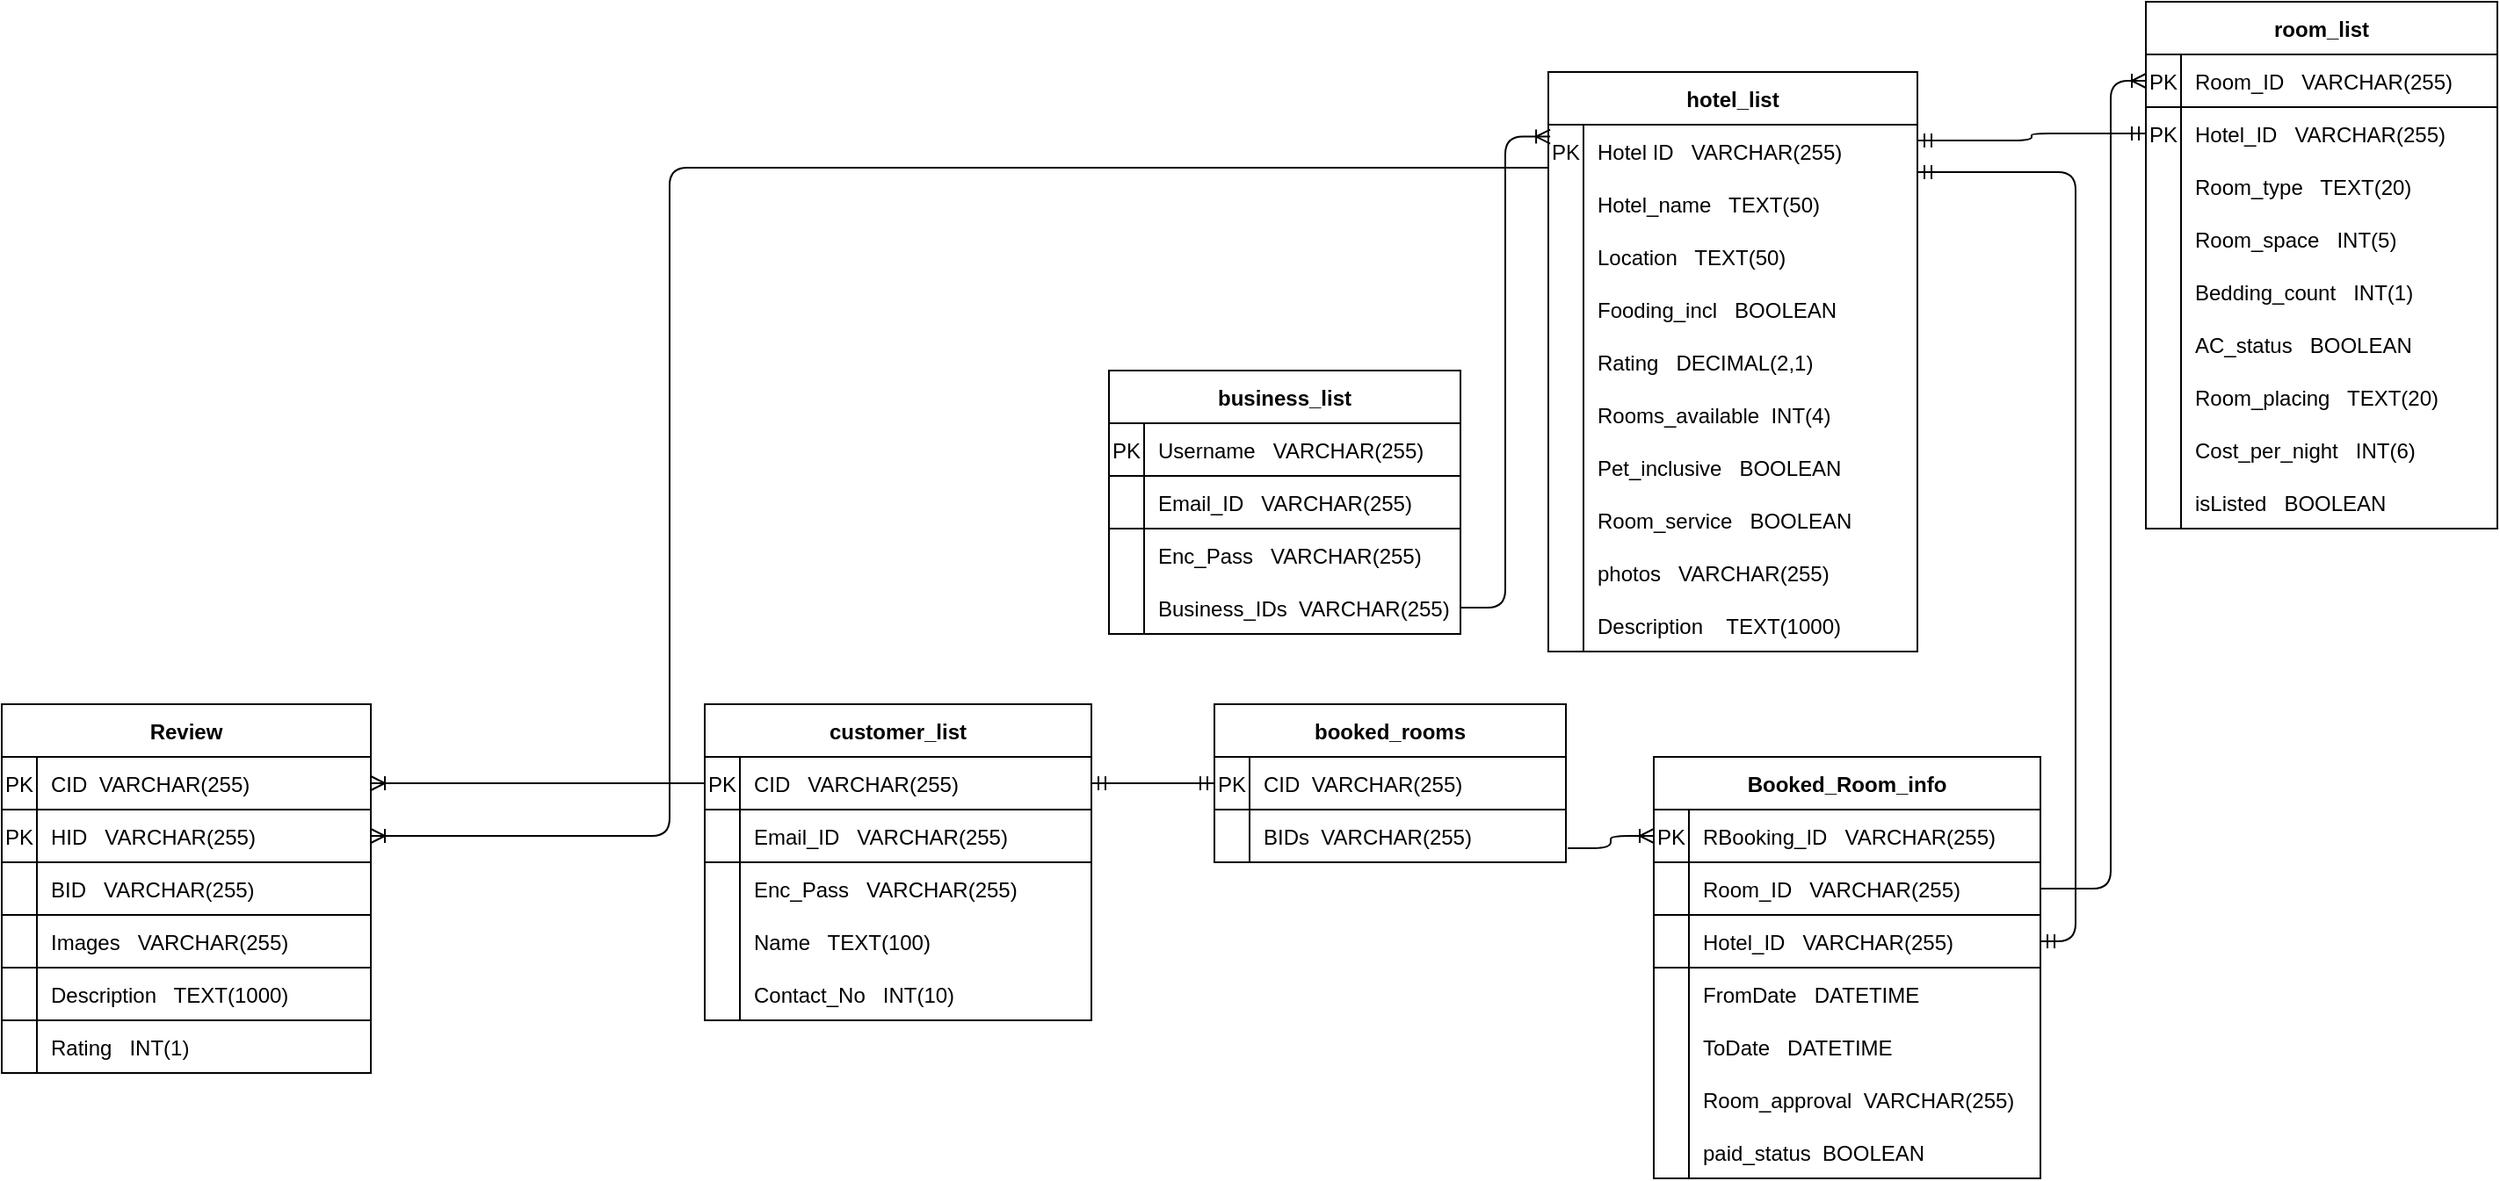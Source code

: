 <mxfile version="14.6.13" type="github">
  <diagram id="V7bS7ZGvb8GI5Ki3fT6N" name="Page-1">
    <mxGraphModel dx="1422" dy="767" grid="1" gridSize="10" guides="1" tooltips="1" connect="1" arrows="1" fold="1" page="1" pageScale="1" pageWidth="1654" pageHeight="1169" math="0" shadow="0">
      <root>
        <mxCell id="0" />
        <mxCell id="1" parent="0" />
        <mxCell id="9oEyipRwHzk4dOdtvLpS-50" value="hotel_list" style="shape=table;startSize=30;container=1;collapsible=1;childLayout=tableLayout;fixedRows=1;rowLines=0;fontStyle=1;align=center;resizeLast=1;" parent="1" vertex="1">
          <mxGeometry x="1040" y="200" width="210" height="330" as="geometry" />
        </mxCell>
        <mxCell id="9oEyipRwHzk4dOdtvLpS-51" value="" style="shape=partialRectangle;collapsible=0;dropTarget=0;pointerEvents=0;fillColor=none;top=0;left=0;bottom=0;right=0;points=[[0,0.5],[1,0.5]];portConstraint=eastwest;" parent="9oEyipRwHzk4dOdtvLpS-50" vertex="1">
          <mxGeometry y="30" width="210" height="30" as="geometry" />
        </mxCell>
        <mxCell id="9oEyipRwHzk4dOdtvLpS-52" value="PK" style="shape=partialRectangle;connectable=0;fillColor=none;top=0;left=0;bottom=0;right=0;editable=1;overflow=hidden;" parent="9oEyipRwHzk4dOdtvLpS-51" vertex="1">
          <mxGeometry width="20" height="30" as="geometry" />
        </mxCell>
        <mxCell id="9oEyipRwHzk4dOdtvLpS-53" value="Hotel ID   VARCHAR(255)" style="shape=partialRectangle;connectable=0;fillColor=none;top=0;left=0;bottom=0;right=0;align=left;spacingLeft=6;overflow=hidden;" parent="9oEyipRwHzk4dOdtvLpS-51" vertex="1">
          <mxGeometry x="20" width="190" height="30" as="geometry" />
        </mxCell>
        <mxCell id="9oEyipRwHzk4dOdtvLpS-54" value="" style="shape=partialRectangle;collapsible=0;dropTarget=0;pointerEvents=0;fillColor=none;top=0;left=0;bottom=0;right=0;points=[[0,0.5],[1,0.5]];portConstraint=eastwest;" parent="9oEyipRwHzk4dOdtvLpS-50" vertex="1">
          <mxGeometry y="60" width="210" height="30" as="geometry" />
        </mxCell>
        <mxCell id="9oEyipRwHzk4dOdtvLpS-55" value="" style="shape=partialRectangle;connectable=0;fillColor=none;top=0;left=0;bottom=0;right=0;editable=1;overflow=hidden;" parent="9oEyipRwHzk4dOdtvLpS-54" vertex="1">
          <mxGeometry width="20" height="30" as="geometry" />
        </mxCell>
        <mxCell id="9oEyipRwHzk4dOdtvLpS-56" value="Hotel_name   TEXT(50)" style="shape=partialRectangle;connectable=0;fillColor=none;top=0;left=0;bottom=0;right=0;align=left;spacingLeft=6;overflow=hidden;" parent="9oEyipRwHzk4dOdtvLpS-54" vertex="1">
          <mxGeometry x="20" width="190" height="30" as="geometry" />
        </mxCell>
        <mxCell id="9oEyipRwHzk4dOdtvLpS-57" value="" style="shape=partialRectangle;collapsible=0;dropTarget=0;pointerEvents=0;fillColor=none;top=0;left=0;bottom=0;right=0;points=[[0,0.5],[1,0.5]];portConstraint=eastwest;" parent="9oEyipRwHzk4dOdtvLpS-50" vertex="1">
          <mxGeometry y="90" width="210" height="30" as="geometry" />
        </mxCell>
        <mxCell id="9oEyipRwHzk4dOdtvLpS-58" value="" style="shape=partialRectangle;connectable=0;fillColor=none;top=0;left=0;bottom=0;right=0;editable=1;overflow=hidden;" parent="9oEyipRwHzk4dOdtvLpS-57" vertex="1">
          <mxGeometry width="20" height="30" as="geometry" />
        </mxCell>
        <mxCell id="9oEyipRwHzk4dOdtvLpS-59" value="Location   TEXT(50)" style="shape=partialRectangle;connectable=0;fillColor=none;top=0;left=0;bottom=0;right=0;align=left;spacingLeft=6;overflow=hidden;" parent="9oEyipRwHzk4dOdtvLpS-57" vertex="1">
          <mxGeometry x="20" width="190" height="30" as="geometry" />
        </mxCell>
        <mxCell id="9oEyipRwHzk4dOdtvLpS-60" value="" style="shape=partialRectangle;collapsible=0;dropTarget=0;pointerEvents=0;fillColor=none;top=0;left=0;bottom=0;right=0;points=[[0,0.5],[1,0.5]];portConstraint=eastwest;" parent="9oEyipRwHzk4dOdtvLpS-50" vertex="1">
          <mxGeometry y="120" width="210" height="30" as="geometry" />
        </mxCell>
        <mxCell id="9oEyipRwHzk4dOdtvLpS-61" value="" style="shape=partialRectangle;connectable=0;fillColor=none;top=0;left=0;bottom=0;right=0;editable=1;overflow=hidden;" parent="9oEyipRwHzk4dOdtvLpS-60" vertex="1">
          <mxGeometry width="20" height="30" as="geometry" />
        </mxCell>
        <mxCell id="9oEyipRwHzk4dOdtvLpS-62" value="Fooding_incl   BOOLEAN" style="shape=partialRectangle;connectable=0;fillColor=none;top=0;left=0;bottom=0;right=0;align=left;spacingLeft=6;overflow=hidden;" parent="9oEyipRwHzk4dOdtvLpS-60" vertex="1">
          <mxGeometry x="20" width="190" height="30" as="geometry" />
        </mxCell>
        <mxCell id="9oEyipRwHzk4dOdtvLpS-63" value="" style="shape=partialRectangle;collapsible=0;dropTarget=0;pointerEvents=0;fillColor=none;top=0;left=0;bottom=0;right=0;points=[[0,0.5],[1,0.5]];portConstraint=eastwest;" parent="9oEyipRwHzk4dOdtvLpS-50" vertex="1">
          <mxGeometry y="150" width="210" height="30" as="geometry" />
        </mxCell>
        <mxCell id="9oEyipRwHzk4dOdtvLpS-64" value="" style="shape=partialRectangle;connectable=0;fillColor=none;top=0;left=0;bottom=0;right=0;editable=1;overflow=hidden;" parent="9oEyipRwHzk4dOdtvLpS-63" vertex="1">
          <mxGeometry width="20" height="30" as="geometry" />
        </mxCell>
        <mxCell id="9oEyipRwHzk4dOdtvLpS-65" value="Rating   DECIMAL(2,1)" style="shape=partialRectangle;connectable=0;fillColor=none;top=0;left=0;bottom=0;right=0;align=left;spacingLeft=6;overflow=hidden;" parent="9oEyipRwHzk4dOdtvLpS-63" vertex="1">
          <mxGeometry x="20" width="190" height="30" as="geometry" />
        </mxCell>
        <mxCell id="9oEyipRwHzk4dOdtvLpS-69" value="" style="shape=partialRectangle;collapsible=0;dropTarget=0;pointerEvents=0;fillColor=none;top=0;left=0;bottom=0;right=0;points=[[0,0.5],[1,0.5]];portConstraint=eastwest;" parent="9oEyipRwHzk4dOdtvLpS-50" vertex="1">
          <mxGeometry y="180" width="210" height="30" as="geometry" />
        </mxCell>
        <mxCell id="9oEyipRwHzk4dOdtvLpS-70" value="" style="shape=partialRectangle;connectable=0;fillColor=none;top=0;left=0;bottom=0;right=0;editable=1;overflow=hidden;" parent="9oEyipRwHzk4dOdtvLpS-69" vertex="1">
          <mxGeometry width="20" height="30" as="geometry" />
        </mxCell>
        <mxCell id="9oEyipRwHzk4dOdtvLpS-71" value="Rooms_available  INT(4)" style="shape=partialRectangle;connectable=0;fillColor=none;top=0;left=0;bottom=0;right=0;align=left;spacingLeft=6;overflow=hidden;" parent="9oEyipRwHzk4dOdtvLpS-69" vertex="1">
          <mxGeometry x="20" width="190" height="30" as="geometry" />
        </mxCell>
        <mxCell id="9oEyipRwHzk4dOdtvLpS-72" value="" style="shape=partialRectangle;collapsible=0;dropTarget=0;pointerEvents=0;fillColor=none;top=0;left=0;bottom=0;right=0;points=[[0,0.5],[1,0.5]];portConstraint=eastwest;" parent="9oEyipRwHzk4dOdtvLpS-50" vertex="1">
          <mxGeometry y="210" width="210" height="30" as="geometry" />
        </mxCell>
        <mxCell id="9oEyipRwHzk4dOdtvLpS-73" value="" style="shape=partialRectangle;connectable=0;fillColor=none;top=0;left=0;bottom=0;right=0;editable=1;overflow=hidden;" parent="9oEyipRwHzk4dOdtvLpS-72" vertex="1">
          <mxGeometry width="20" height="30" as="geometry" />
        </mxCell>
        <mxCell id="9oEyipRwHzk4dOdtvLpS-74" value="Pet_inclusive   BOOLEAN" style="shape=partialRectangle;connectable=0;fillColor=none;top=0;left=0;bottom=0;right=0;align=left;spacingLeft=6;overflow=hidden;" parent="9oEyipRwHzk4dOdtvLpS-72" vertex="1">
          <mxGeometry x="20" width="190" height="30" as="geometry" />
        </mxCell>
        <mxCell id="9oEyipRwHzk4dOdtvLpS-81" value="" style="shape=partialRectangle;collapsible=0;dropTarget=0;pointerEvents=0;fillColor=none;top=0;left=0;bottom=0;right=0;points=[[0,0.5],[1,0.5]];portConstraint=eastwest;" parent="9oEyipRwHzk4dOdtvLpS-50" vertex="1">
          <mxGeometry y="240" width="210" height="30" as="geometry" />
        </mxCell>
        <mxCell id="9oEyipRwHzk4dOdtvLpS-82" value="" style="shape=partialRectangle;connectable=0;fillColor=none;top=0;left=0;bottom=0;right=0;editable=1;overflow=hidden;" parent="9oEyipRwHzk4dOdtvLpS-81" vertex="1">
          <mxGeometry width="20" height="30" as="geometry" />
        </mxCell>
        <mxCell id="9oEyipRwHzk4dOdtvLpS-83" value="Room_service   BOOLEAN" style="shape=partialRectangle;connectable=0;fillColor=none;top=0;left=0;bottom=0;right=0;align=left;spacingLeft=6;overflow=hidden;" parent="9oEyipRwHzk4dOdtvLpS-81" vertex="1">
          <mxGeometry x="20" width="190" height="30" as="geometry" />
        </mxCell>
        <mxCell id="9oEyipRwHzk4dOdtvLpS-78" value="" style="shape=partialRectangle;collapsible=0;dropTarget=0;pointerEvents=0;fillColor=none;top=0;left=0;bottom=0;right=0;points=[[0,0.5],[1,0.5]];portConstraint=eastwest;" parent="9oEyipRwHzk4dOdtvLpS-50" vertex="1">
          <mxGeometry y="270" width="210" height="30" as="geometry" />
        </mxCell>
        <mxCell id="9oEyipRwHzk4dOdtvLpS-79" value="" style="shape=partialRectangle;connectable=0;fillColor=none;top=0;left=0;bottom=0;right=0;editable=1;overflow=hidden;" parent="9oEyipRwHzk4dOdtvLpS-78" vertex="1">
          <mxGeometry width="20" height="30" as="geometry" />
        </mxCell>
        <mxCell id="9oEyipRwHzk4dOdtvLpS-80" value="photos   VARCHAR(255)" style="shape=partialRectangle;connectable=0;fillColor=none;top=0;left=0;bottom=0;right=0;align=left;spacingLeft=6;overflow=hidden;" parent="9oEyipRwHzk4dOdtvLpS-78" vertex="1">
          <mxGeometry x="20" width="190" height="30" as="geometry" />
        </mxCell>
        <mxCell id="9oEyipRwHzk4dOdtvLpS-75" value="" style="shape=partialRectangle;collapsible=0;dropTarget=0;pointerEvents=0;fillColor=none;top=0;left=0;bottom=0;right=0;points=[[0,0.5],[1,0.5]];portConstraint=eastwest;" parent="9oEyipRwHzk4dOdtvLpS-50" vertex="1">
          <mxGeometry y="300" width="210" height="30" as="geometry" />
        </mxCell>
        <mxCell id="9oEyipRwHzk4dOdtvLpS-76" value="" style="shape=partialRectangle;connectable=0;fillColor=none;top=0;left=0;bottom=0;right=0;editable=1;overflow=hidden;" parent="9oEyipRwHzk4dOdtvLpS-75" vertex="1">
          <mxGeometry width="20" height="30" as="geometry" />
        </mxCell>
        <mxCell id="9oEyipRwHzk4dOdtvLpS-77" value="Description    TEXT(1000)" style="shape=partialRectangle;connectable=0;fillColor=none;top=0;left=0;bottom=0;right=0;align=left;spacingLeft=6;overflow=hidden;" parent="9oEyipRwHzk4dOdtvLpS-75" vertex="1">
          <mxGeometry x="20" width="190" height="30" as="geometry" />
        </mxCell>
        <mxCell id="9oEyipRwHzk4dOdtvLpS-84" value="customer_list" style="shape=table;startSize=30;container=1;collapsible=1;childLayout=tableLayout;fixedRows=1;rowLines=0;fontStyle=1;align=center;resizeLast=1;" parent="1" vertex="1">
          <mxGeometry x="560" y="560" width="220" height="180" as="geometry">
            <mxRectangle x="360" y="670" width="110" height="30" as="alternateBounds" />
          </mxGeometry>
        </mxCell>
        <mxCell id="9oEyipRwHzk4dOdtvLpS-85" value="" style="shape=partialRectangle;collapsible=0;dropTarget=0;pointerEvents=0;fillColor=none;top=0;left=0;bottom=1;right=0;points=[[0,0.5],[1,0.5]];portConstraint=eastwest;" parent="9oEyipRwHzk4dOdtvLpS-84" vertex="1">
          <mxGeometry y="30" width="220" height="30" as="geometry" />
        </mxCell>
        <mxCell id="9oEyipRwHzk4dOdtvLpS-86" value="PK" style="shape=partialRectangle;connectable=0;fillColor=none;top=0;left=0;bottom=0;right=0;fontStyle=0;overflow=hidden;" parent="9oEyipRwHzk4dOdtvLpS-85" vertex="1">
          <mxGeometry width="20" height="30" as="geometry" />
        </mxCell>
        <mxCell id="9oEyipRwHzk4dOdtvLpS-87" value="CID   VARCHAR(255)" style="shape=partialRectangle;connectable=0;fillColor=none;top=0;left=0;bottom=0;right=0;align=left;spacingLeft=6;fontStyle=0;overflow=hidden;" parent="9oEyipRwHzk4dOdtvLpS-85" vertex="1">
          <mxGeometry x="20" width="200" height="30" as="geometry" />
        </mxCell>
        <mxCell id="9oEyipRwHzk4dOdtvLpS-88" value="" style="shape=partialRectangle;collapsible=0;dropTarget=0;pointerEvents=0;fillColor=none;top=0;left=0;bottom=1;right=0;points=[[0,0.5],[1,0.5]];portConstraint=eastwest;" parent="9oEyipRwHzk4dOdtvLpS-84" vertex="1">
          <mxGeometry y="60" width="220" height="30" as="geometry" />
        </mxCell>
        <mxCell id="9oEyipRwHzk4dOdtvLpS-89" value="" style="shape=partialRectangle;connectable=0;fillColor=none;top=0;left=0;bottom=0;right=0;fontStyle=0;overflow=hidden;" parent="9oEyipRwHzk4dOdtvLpS-88" vertex="1">
          <mxGeometry width="20" height="30" as="geometry" />
        </mxCell>
        <mxCell id="9oEyipRwHzk4dOdtvLpS-90" value="Email_ID   VARCHAR(255)" style="shape=partialRectangle;connectable=0;fillColor=none;top=0;left=0;bottom=0;right=0;align=left;spacingLeft=6;fontStyle=0;overflow=hidden;" parent="9oEyipRwHzk4dOdtvLpS-88" vertex="1">
          <mxGeometry x="20" width="200" height="30" as="geometry" />
        </mxCell>
        <mxCell id="9oEyipRwHzk4dOdtvLpS-91" value="" style="shape=partialRectangle;collapsible=0;dropTarget=0;pointerEvents=0;fillColor=none;top=0;left=0;bottom=0;right=0;points=[[0,0.5],[1,0.5]];portConstraint=eastwest;" parent="9oEyipRwHzk4dOdtvLpS-84" vertex="1">
          <mxGeometry y="90" width="220" height="30" as="geometry" />
        </mxCell>
        <mxCell id="9oEyipRwHzk4dOdtvLpS-92" value="" style="shape=partialRectangle;connectable=0;fillColor=none;top=0;left=0;bottom=0;right=0;editable=1;overflow=hidden;" parent="9oEyipRwHzk4dOdtvLpS-91" vertex="1">
          <mxGeometry width="20" height="30" as="geometry" />
        </mxCell>
        <mxCell id="9oEyipRwHzk4dOdtvLpS-93" value="Enc_Pass   VARCHAR(255)" style="shape=partialRectangle;connectable=0;fillColor=none;top=0;left=0;bottom=0;right=0;align=left;spacingLeft=6;overflow=hidden;" parent="9oEyipRwHzk4dOdtvLpS-91" vertex="1">
          <mxGeometry x="20" width="200" height="30" as="geometry" />
        </mxCell>
        <mxCell id="9oEyipRwHzk4dOdtvLpS-94" value="" style="shape=partialRectangle;collapsible=0;dropTarget=0;pointerEvents=0;fillColor=none;top=0;left=0;bottom=0;right=0;points=[[0,0.5],[1,0.5]];portConstraint=eastwest;" parent="9oEyipRwHzk4dOdtvLpS-84" vertex="1">
          <mxGeometry y="120" width="220" height="30" as="geometry" />
        </mxCell>
        <mxCell id="9oEyipRwHzk4dOdtvLpS-95" value="" style="shape=partialRectangle;connectable=0;fillColor=none;top=0;left=0;bottom=0;right=0;editable=1;overflow=hidden;" parent="9oEyipRwHzk4dOdtvLpS-94" vertex="1">
          <mxGeometry width="20" height="30" as="geometry" />
        </mxCell>
        <mxCell id="9oEyipRwHzk4dOdtvLpS-96" value="Name   TEXT(100)" style="shape=partialRectangle;connectable=0;fillColor=none;top=0;left=0;bottom=0;right=0;align=left;spacingLeft=6;overflow=hidden;" parent="9oEyipRwHzk4dOdtvLpS-94" vertex="1">
          <mxGeometry x="20" width="200" height="30" as="geometry" />
        </mxCell>
        <mxCell id="JQp8mwMekfqaITCJmqOn-1" value="" style="shape=partialRectangle;collapsible=0;dropTarget=0;pointerEvents=0;fillColor=none;top=0;left=0;bottom=0;right=0;points=[[0,0.5],[1,0.5]];portConstraint=eastwest;" parent="9oEyipRwHzk4dOdtvLpS-84" vertex="1">
          <mxGeometry y="150" width="220" height="30" as="geometry" />
        </mxCell>
        <mxCell id="JQp8mwMekfqaITCJmqOn-2" value="" style="shape=partialRectangle;connectable=0;fillColor=none;top=0;left=0;bottom=0;right=0;editable=1;overflow=hidden;" parent="JQp8mwMekfqaITCJmqOn-1" vertex="1">
          <mxGeometry width="20" height="30" as="geometry" />
        </mxCell>
        <mxCell id="JQp8mwMekfqaITCJmqOn-3" value="Contact_No   INT(10)" style="shape=partialRectangle;connectable=0;fillColor=none;top=0;left=0;bottom=0;right=0;align=left;spacingLeft=6;overflow=hidden;" parent="JQp8mwMekfqaITCJmqOn-1" vertex="1">
          <mxGeometry x="20" width="200" height="30" as="geometry" />
        </mxCell>
        <mxCell id="9oEyipRwHzk4dOdtvLpS-103" value="business_list" style="shape=table;startSize=30;container=1;collapsible=1;childLayout=tableLayout;fixedRows=1;rowLines=0;fontStyle=1;align=center;resizeLast=1;" parent="1" vertex="1">
          <mxGeometry x="790" y="370" width="200" height="150" as="geometry" />
        </mxCell>
        <mxCell id="9oEyipRwHzk4dOdtvLpS-104" value="" style="shape=partialRectangle;collapsible=0;dropTarget=0;pointerEvents=0;fillColor=none;top=0;left=0;bottom=1;right=0;points=[[0,0.5],[1,0.5]];portConstraint=eastwest;" parent="9oEyipRwHzk4dOdtvLpS-103" vertex="1">
          <mxGeometry y="30" width="200" height="30" as="geometry" />
        </mxCell>
        <mxCell id="9oEyipRwHzk4dOdtvLpS-105" value="PK" style="shape=partialRectangle;connectable=0;fillColor=none;top=0;left=0;bottom=0;right=0;fontStyle=0;overflow=hidden;" parent="9oEyipRwHzk4dOdtvLpS-104" vertex="1">
          <mxGeometry width="20" height="30" as="geometry" />
        </mxCell>
        <mxCell id="9oEyipRwHzk4dOdtvLpS-106" value="Username   VARCHAR(255)" style="shape=partialRectangle;connectable=0;fillColor=none;top=0;left=0;bottom=0;right=0;align=left;spacingLeft=6;fontStyle=0;overflow=hidden;" parent="9oEyipRwHzk4dOdtvLpS-104" vertex="1">
          <mxGeometry x="20" width="180" height="30" as="geometry" />
        </mxCell>
        <mxCell id="9oEyipRwHzk4dOdtvLpS-107" value="" style="shape=partialRectangle;collapsible=0;dropTarget=0;pointerEvents=0;fillColor=none;top=0;left=0;bottom=1;right=0;points=[[0,0.5],[1,0.5]];portConstraint=eastwest;" parent="9oEyipRwHzk4dOdtvLpS-103" vertex="1">
          <mxGeometry y="60" width="200" height="30" as="geometry" />
        </mxCell>
        <mxCell id="9oEyipRwHzk4dOdtvLpS-108" value="" style="shape=partialRectangle;connectable=0;fillColor=none;top=0;left=0;bottom=0;right=0;fontStyle=0;overflow=hidden;" parent="9oEyipRwHzk4dOdtvLpS-107" vertex="1">
          <mxGeometry width="20" height="30" as="geometry" />
        </mxCell>
        <mxCell id="9oEyipRwHzk4dOdtvLpS-109" value="Email_ID   VARCHAR(255)" style="shape=partialRectangle;connectable=0;fillColor=none;top=0;left=0;bottom=0;right=0;align=left;spacingLeft=6;fontStyle=0;overflow=hidden;shadow=0;" parent="9oEyipRwHzk4dOdtvLpS-107" vertex="1">
          <mxGeometry x="20" width="180" height="30" as="geometry" />
        </mxCell>
        <mxCell id="9oEyipRwHzk4dOdtvLpS-110" value="" style="shape=partialRectangle;collapsible=0;dropTarget=0;pointerEvents=0;fillColor=none;top=0;left=0;bottom=0;right=0;points=[[0,0.5],[1,0.5]];portConstraint=eastwest;" parent="9oEyipRwHzk4dOdtvLpS-103" vertex="1">
          <mxGeometry y="90" width="200" height="30" as="geometry" />
        </mxCell>
        <mxCell id="9oEyipRwHzk4dOdtvLpS-111" value="" style="shape=partialRectangle;connectable=0;fillColor=none;top=0;left=0;bottom=0;right=0;editable=1;overflow=hidden;" parent="9oEyipRwHzk4dOdtvLpS-110" vertex="1">
          <mxGeometry width="20" height="30" as="geometry" />
        </mxCell>
        <mxCell id="9oEyipRwHzk4dOdtvLpS-112" value="Enc_Pass   VARCHAR(255)" style="shape=partialRectangle;connectable=0;fillColor=none;top=0;left=0;bottom=0;right=0;align=left;spacingLeft=6;overflow=hidden;" parent="9oEyipRwHzk4dOdtvLpS-110" vertex="1">
          <mxGeometry x="20" width="180" height="30" as="geometry" />
        </mxCell>
        <mxCell id="9oEyipRwHzk4dOdtvLpS-116" value="" style="shape=partialRectangle;collapsible=0;dropTarget=0;pointerEvents=0;fillColor=none;top=0;left=0;bottom=0;right=0;points=[[0,0.5],[1,0.5]];portConstraint=eastwest;" parent="9oEyipRwHzk4dOdtvLpS-103" vertex="1">
          <mxGeometry y="120" width="200" height="30" as="geometry" />
        </mxCell>
        <mxCell id="9oEyipRwHzk4dOdtvLpS-117" value="" style="shape=partialRectangle;connectable=0;fillColor=none;top=0;left=0;bottom=0;right=0;editable=1;overflow=hidden;" parent="9oEyipRwHzk4dOdtvLpS-116" vertex="1">
          <mxGeometry width="20" height="30" as="geometry" />
        </mxCell>
        <mxCell id="9oEyipRwHzk4dOdtvLpS-118" value="Business_IDs  VARCHAR(255)" style="shape=partialRectangle;connectable=0;fillColor=none;top=0;left=0;bottom=0;right=0;align=left;spacingLeft=6;overflow=hidden;" parent="9oEyipRwHzk4dOdtvLpS-116" vertex="1">
          <mxGeometry x="20" width="180" height="30" as="geometry" />
        </mxCell>
        <mxCell id="9oEyipRwHzk4dOdtvLpS-119" value="room_list" style="shape=table;startSize=30;container=1;collapsible=1;childLayout=tableLayout;fixedRows=1;rowLines=0;fontStyle=1;align=center;resizeLast=1;" parent="1" vertex="1">
          <mxGeometry x="1380" y="160" width="200" height="300" as="geometry" />
        </mxCell>
        <mxCell id="9oEyipRwHzk4dOdtvLpS-120" value="" style="shape=partialRectangle;collapsible=0;dropTarget=0;pointerEvents=0;fillColor=none;top=0;left=0;bottom=1;right=0;points=[[0,0.5],[1,0.5]];portConstraint=eastwest;" parent="9oEyipRwHzk4dOdtvLpS-119" vertex="1">
          <mxGeometry y="30" width="200" height="30" as="geometry" />
        </mxCell>
        <mxCell id="9oEyipRwHzk4dOdtvLpS-121" value="PK" style="shape=partialRectangle;connectable=0;fillColor=none;top=0;left=0;bottom=0;right=0;fontStyle=0;overflow=hidden;" parent="9oEyipRwHzk4dOdtvLpS-120" vertex="1">
          <mxGeometry width="20" height="30" as="geometry" />
        </mxCell>
        <mxCell id="9oEyipRwHzk4dOdtvLpS-122" value="Room_ID   VARCHAR(255)" style="shape=partialRectangle;connectable=0;fillColor=none;top=0;left=0;bottom=0;right=0;align=left;spacingLeft=6;fontStyle=0;overflow=hidden;" parent="9oEyipRwHzk4dOdtvLpS-120" vertex="1">
          <mxGeometry x="20" width="180" height="30" as="geometry" />
        </mxCell>
        <mxCell id="9oEyipRwHzk4dOdtvLpS-123" value="" style="shape=partialRectangle;collapsible=0;dropTarget=0;pointerEvents=0;fillColor=none;top=0;left=0;bottom=0;right=0;points=[[0,0.5],[1,0.5]];portConstraint=eastwest;" parent="9oEyipRwHzk4dOdtvLpS-119" vertex="1">
          <mxGeometry y="60" width="200" height="30" as="geometry" />
        </mxCell>
        <mxCell id="9oEyipRwHzk4dOdtvLpS-124" value="PK" style="shape=partialRectangle;connectable=0;fillColor=none;top=0;left=0;bottom=0;right=0;editable=1;overflow=hidden;" parent="9oEyipRwHzk4dOdtvLpS-123" vertex="1">
          <mxGeometry width="20" height="30" as="geometry" />
        </mxCell>
        <mxCell id="9oEyipRwHzk4dOdtvLpS-125" value="Hotel_ID   VARCHAR(255)" style="shape=partialRectangle;connectable=0;fillColor=none;top=0;left=0;bottom=0;right=0;align=left;spacingLeft=6;overflow=hidden;" parent="9oEyipRwHzk4dOdtvLpS-123" vertex="1">
          <mxGeometry x="20" width="180" height="30" as="geometry" />
        </mxCell>
        <mxCell id="9oEyipRwHzk4dOdtvLpS-126" value="" style="shape=partialRectangle;collapsible=0;dropTarget=0;pointerEvents=0;fillColor=none;top=0;left=0;bottom=0;right=0;points=[[0,0.5],[1,0.5]];portConstraint=eastwest;" parent="9oEyipRwHzk4dOdtvLpS-119" vertex="1">
          <mxGeometry y="90" width="200" height="30" as="geometry" />
        </mxCell>
        <mxCell id="9oEyipRwHzk4dOdtvLpS-127" value="" style="shape=partialRectangle;connectable=0;fillColor=none;top=0;left=0;bottom=0;right=0;editable=1;overflow=hidden;" parent="9oEyipRwHzk4dOdtvLpS-126" vertex="1">
          <mxGeometry width="20" height="30" as="geometry" />
        </mxCell>
        <mxCell id="9oEyipRwHzk4dOdtvLpS-128" value="Room_type   TEXT(20)" style="shape=partialRectangle;connectable=0;fillColor=none;top=0;left=0;bottom=0;right=0;align=left;spacingLeft=6;overflow=hidden;" parent="9oEyipRwHzk4dOdtvLpS-126" vertex="1">
          <mxGeometry x="20" width="180" height="30" as="geometry" />
        </mxCell>
        <mxCell id="9oEyipRwHzk4dOdtvLpS-129" value="" style="shape=partialRectangle;collapsible=0;dropTarget=0;pointerEvents=0;fillColor=none;top=0;left=0;bottom=0;right=0;points=[[0,0.5],[1,0.5]];portConstraint=eastwest;" parent="9oEyipRwHzk4dOdtvLpS-119" vertex="1">
          <mxGeometry y="120" width="200" height="30" as="geometry" />
        </mxCell>
        <mxCell id="9oEyipRwHzk4dOdtvLpS-130" value="" style="shape=partialRectangle;connectable=0;fillColor=none;top=0;left=0;bottom=0;right=0;editable=1;overflow=hidden;" parent="9oEyipRwHzk4dOdtvLpS-129" vertex="1">
          <mxGeometry width="20" height="30" as="geometry" />
        </mxCell>
        <mxCell id="9oEyipRwHzk4dOdtvLpS-131" value="Room_space   INT(5)" style="shape=partialRectangle;connectable=0;fillColor=none;top=0;left=0;bottom=0;right=0;align=left;spacingLeft=6;overflow=hidden;" parent="9oEyipRwHzk4dOdtvLpS-129" vertex="1">
          <mxGeometry x="20" width="180" height="30" as="geometry" />
        </mxCell>
        <mxCell id="9oEyipRwHzk4dOdtvLpS-132" value="" style="shape=partialRectangle;collapsible=0;dropTarget=0;pointerEvents=0;fillColor=none;top=0;left=0;bottom=0;right=0;points=[[0,0.5],[1,0.5]];portConstraint=eastwest;" parent="9oEyipRwHzk4dOdtvLpS-119" vertex="1">
          <mxGeometry y="150" width="200" height="30" as="geometry" />
        </mxCell>
        <mxCell id="9oEyipRwHzk4dOdtvLpS-133" value="" style="shape=partialRectangle;connectable=0;fillColor=none;top=0;left=0;bottom=0;right=0;editable=1;overflow=hidden;" parent="9oEyipRwHzk4dOdtvLpS-132" vertex="1">
          <mxGeometry width="20" height="30" as="geometry" />
        </mxCell>
        <mxCell id="9oEyipRwHzk4dOdtvLpS-134" value="Bedding_count   INT(1)" style="shape=partialRectangle;connectable=0;fillColor=none;top=0;left=0;bottom=0;right=0;align=left;spacingLeft=6;overflow=hidden;" parent="9oEyipRwHzk4dOdtvLpS-132" vertex="1">
          <mxGeometry x="20" width="180" height="30" as="geometry" />
        </mxCell>
        <mxCell id="9oEyipRwHzk4dOdtvLpS-135" value="" style="shape=partialRectangle;collapsible=0;dropTarget=0;pointerEvents=0;fillColor=none;top=0;left=0;bottom=0;right=0;points=[[0,0.5],[1,0.5]];portConstraint=eastwest;" parent="9oEyipRwHzk4dOdtvLpS-119" vertex="1">
          <mxGeometry y="180" width="200" height="30" as="geometry" />
        </mxCell>
        <mxCell id="9oEyipRwHzk4dOdtvLpS-136" value="" style="shape=partialRectangle;connectable=0;fillColor=none;top=0;left=0;bottom=0;right=0;editable=1;overflow=hidden;" parent="9oEyipRwHzk4dOdtvLpS-135" vertex="1">
          <mxGeometry width="20" height="30" as="geometry" />
        </mxCell>
        <mxCell id="9oEyipRwHzk4dOdtvLpS-137" value="AC_status   BOOLEAN" style="shape=partialRectangle;connectable=0;fillColor=none;top=0;left=0;bottom=0;right=0;align=left;spacingLeft=6;overflow=hidden;" parent="9oEyipRwHzk4dOdtvLpS-135" vertex="1">
          <mxGeometry x="20" width="180" height="30" as="geometry" />
        </mxCell>
        <mxCell id="9oEyipRwHzk4dOdtvLpS-138" value="" style="shape=partialRectangle;collapsible=0;dropTarget=0;pointerEvents=0;fillColor=none;top=0;left=0;bottom=0;right=0;points=[[0,0.5],[1,0.5]];portConstraint=eastwest;" parent="9oEyipRwHzk4dOdtvLpS-119" vertex="1">
          <mxGeometry y="210" width="200" height="30" as="geometry" />
        </mxCell>
        <mxCell id="9oEyipRwHzk4dOdtvLpS-139" value="" style="shape=partialRectangle;connectable=0;fillColor=none;top=0;left=0;bottom=0;right=0;editable=1;overflow=hidden;" parent="9oEyipRwHzk4dOdtvLpS-138" vertex="1">
          <mxGeometry width="20" height="30" as="geometry" />
        </mxCell>
        <mxCell id="9oEyipRwHzk4dOdtvLpS-140" value="Room_placing   TEXT(20)" style="shape=partialRectangle;connectable=0;fillColor=none;top=0;left=0;bottom=0;right=0;align=left;spacingLeft=6;overflow=hidden;" parent="9oEyipRwHzk4dOdtvLpS-138" vertex="1">
          <mxGeometry x="20" width="180" height="30" as="geometry" />
        </mxCell>
        <mxCell id="9oEyipRwHzk4dOdtvLpS-141" value="" style="shape=partialRectangle;collapsible=0;dropTarget=0;pointerEvents=0;fillColor=none;top=0;left=0;bottom=0;right=0;points=[[0,0.5],[1,0.5]];portConstraint=eastwest;" parent="9oEyipRwHzk4dOdtvLpS-119" vertex="1">
          <mxGeometry y="240" width="200" height="30" as="geometry" />
        </mxCell>
        <mxCell id="9oEyipRwHzk4dOdtvLpS-142" value="" style="shape=partialRectangle;connectable=0;fillColor=none;top=0;left=0;bottom=0;right=0;editable=1;overflow=hidden;" parent="9oEyipRwHzk4dOdtvLpS-141" vertex="1">
          <mxGeometry width="20" height="30" as="geometry" />
        </mxCell>
        <mxCell id="9oEyipRwHzk4dOdtvLpS-143" value="Cost_per_night   INT(6)" style="shape=partialRectangle;connectable=0;fillColor=none;top=0;left=0;bottom=0;right=0;align=left;spacingLeft=6;overflow=hidden;" parent="9oEyipRwHzk4dOdtvLpS-141" vertex="1">
          <mxGeometry x="20" width="180" height="30" as="geometry" />
        </mxCell>
        <mxCell id="9oEyipRwHzk4dOdtvLpS-241" value="" style="shape=partialRectangle;collapsible=0;dropTarget=0;pointerEvents=0;fillColor=none;top=0;left=0;bottom=0;right=0;points=[[0,0.5],[1,0.5]];portConstraint=eastwest;" parent="9oEyipRwHzk4dOdtvLpS-119" vertex="1">
          <mxGeometry y="270" width="200" height="30" as="geometry" />
        </mxCell>
        <mxCell id="9oEyipRwHzk4dOdtvLpS-242" value="" style="shape=partialRectangle;connectable=0;fillColor=none;top=0;left=0;bottom=0;right=0;editable=1;overflow=hidden;" parent="9oEyipRwHzk4dOdtvLpS-241" vertex="1">
          <mxGeometry width="20" height="30" as="geometry" />
        </mxCell>
        <mxCell id="9oEyipRwHzk4dOdtvLpS-243" value="isListed   BOOLEAN" style="shape=partialRectangle;connectable=0;fillColor=none;top=0;left=0;bottom=0;right=0;align=left;spacingLeft=6;overflow=hidden;" parent="9oEyipRwHzk4dOdtvLpS-241" vertex="1">
          <mxGeometry x="20" width="180" height="30" as="geometry" />
        </mxCell>
        <mxCell id="9oEyipRwHzk4dOdtvLpS-158" value="booked_rooms" style="shape=table;startSize=30;container=1;collapsible=1;childLayout=tableLayout;fixedRows=1;rowLines=0;fontStyle=1;align=center;resizeLast=1;" parent="1" vertex="1">
          <mxGeometry x="850" y="560" width="200" height="90" as="geometry" />
        </mxCell>
        <mxCell id="9oEyipRwHzk4dOdtvLpS-159" value="" style="shape=partialRectangle;collapsible=0;dropTarget=0;pointerEvents=0;fillColor=none;top=0;left=0;bottom=1;right=0;points=[[0,0.5],[1,0.5]];portConstraint=eastwest;" parent="9oEyipRwHzk4dOdtvLpS-158" vertex="1">
          <mxGeometry y="30" width="200" height="30" as="geometry" />
        </mxCell>
        <mxCell id="9oEyipRwHzk4dOdtvLpS-160" value="PK" style="shape=partialRectangle;connectable=0;fillColor=none;top=0;left=0;bottom=0;right=0;fontStyle=0;overflow=hidden;" parent="9oEyipRwHzk4dOdtvLpS-159" vertex="1">
          <mxGeometry width="20" height="30" as="geometry" />
        </mxCell>
        <mxCell id="9oEyipRwHzk4dOdtvLpS-161" value="CID  VARCHAR(255)" style="shape=partialRectangle;connectable=0;fillColor=none;top=0;left=0;bottom=0;right=0;align=left;spacingLeft=6;fontStyle=0;overflow=hidden;" parent="9oEyipRwHzk4dOdtvLpS-159" vertex="1">
          <mxGeometry x="20" width="180" height="30" as="geometry" />
        </mxCell>
        <mxCell id="9oEyipRwHzk4dOdtvLpS-162" value="" style="shape=partialRectangle;collapsible=0;dropTarget=0;pointerEvents=0;fillColor=none;top=0;left=0;bottom=1;right=0;points=[[0,0.5],[1,0.5]];portConstraint=eastwest;" parent="9oEyipRwHzk4dOdtvLpS-158" vertex="1">
          <mxGeometry y="60" width="200" height="30" as="geometry" />
        </mxCell>
        <mxCell id="9oEyipRwHzk4dOdtvLpS-163" value="" style="shape=partialRectangle;connectable=0;fillColor=none;top=0;left=0;bottom=0;right=0;fontStyle=0;overflow=hidden;" parent="9oEyipRwHzk4dOdtvLpS-162" vertex="1">
          <mxGeometry width="20" height="30" as="geometry" />
        </mxCell>
        <mxCell id="9oEyipRwHzk4dOdtvLpS-164" value="BIDs  VARCHAR(255)" style="shape=partialRectangle;connectable=0;fillColor=none;top=0;left=0;bottom=0;right=0;align=left;spacingLeft=6;fontStyle=0;overflow=hidden;" parent="9oEyipRwHzk4dOdtvLpS-162" vertex="1">
          <mxGeometry x="20" width="180" height="30" as="geometry" />
        </mxCell>
        <mxCell id="9oEyipRwHzk4dOdtvLpS-218" value="Booked_Room_info" style="shape=table;startSize=30;container=1;collapsible=1;childLayout=tableLayout;fixedRows=1;rowLines=0;fontStyle=1;align=center;resizeLast=1;" parent="1" vertex="1">
          <mxGeometry x="1100" y="590" width="220" height="240" as="geometry" />
        </mxCell>
        <mxCell id="hf0RXOYRYlcpUUbahjFG-20" value="" style="shape=partialRectangle;collapsible=0;dropTarget=0;pointerEvents=0;fillColor=none;top=0;left=0;bottom=1;right=0;points=[[0,0.5],[1,0.5]];portConstraint=eastwest;" parent="9oEyipRwHzk4dOdtvLpS-218" vertex="1">
          <mxGeometry y="30" width="220" height="30" as="geometry" />
        </mxCell>
        <mxCell id="hf0RXOYRYlcpUUbahjFG-21" value="PK" style="shape=partialRectangle;connectable=0;fillColor=none;top=0;left=0;bottom=0;right=0;fontStyle=0;overflow=hidden;" parent="hf0RXOYRYlcpUUbahjFG-20" vertex="1">
          <mxGeometry width="20" height="30" as="geometry" />
        </mxCell>
        <mxCell id="hf0RXOYRYlcpUUbahjFG-22" value="RBooking_ID   VARCHAR(255)" style="shape=partialRectangle;connectable=0;fillColor=none;top=0;left=0;bottom=0;right=0;align=left;spacingLeft=6;fontStyle=0;overflow=hidden;" parent="hf0RXOYRYlcpUUbahjFG-20" vertex="1">
          <mxGeometry x="20" width="200" height="30" as="geometry" />
        </mxCell>
        <mxCell id="9oEyipRwHzk4dOdtvLpS-219" value="" style="shape=partialRectangle;collapsible=0;dropTarget=0;pointerEvents=0;fillColor=none;top=0;left=0;bottom=1;right=0;points=[[0,0.5],[1,0.5]];portConstraint=eastwest;" parent="9oEyipRwHzk4dOdtvLpS-218" vertex="1">
          <mxGeometry y="60" width="220" height="30" as="geometry" />
        </mxCell>
        <mxCell id="9oEyipRwHzk4dOdtvLpS-220" value="" style="shape=partialRectangle;connectable=0;fillColor=none;top=0;left=0;bottom=0;right=0;fontStyle=0;overflow=hidden;" parent="9oEyipRwHzk4dOdtvLpS-219" vertex="1">
          <mxGeometry width="20" height="30" as="geometry" />
        </mxCell>
        <mxCell id="9oEyipRwHzk4dOdtvLpS-221" value="Room_ID   VARCHAR(255)" style="shape=partialRectangle;connectable=0;fillColor=none;top=0;left=0;bottom=0;right=0;align=left;spacingLeft=6;fontStyle=0;overflow=hidden;" parent="9oEyipRwHzk4dOdtvLpS-219" vertex="1">
          <mxGeometry x="20" width="200" height="30" as="geometry" />
        </mxCell>
        <mxCell id="hf0RXOYRYlcpUUbahjFG-23" value="" style="shape=partialRectangle;collapsible=0;dropTarget=0;pointerEvents=0;fillColor=none;top=0;left=0;bottom=1;right=0;points=[[0,0.5],[1,0.5]];portConstraint=eastwest;" parent="9oEyipRwHzk4dOdtvLpS-218" vertex="1">
          <mxGeometry y="90" width="220" height="30" as="geometry" />
        </mxCell>
        <mxCell id="hf0RXOYRYlcpUUbahjFG-24" value="" style="shape=partialRectangle;connectable=0;fillColor=none;top=0;left=0;bottom=0;right=0;fontStyle=0;overflow=hidden;" parent="hf0RXOYRYlcpUUbahjFG-23" vertex="1">
          <mxGeometry width="20" height="30" as="geometry" />
        </mxCell>
        <mxCell id="hf0RXOYRYlcpUUbahjFG-25" value="Hotel_ID   VARCHAR(255)" style="shape=partialRectangle;connectable=0;fillColor=none;top=0;left=0;bottom=0;right=0;align=left;spacingLeft=6;fontStyle=0;overflow=hidden;" parent="hf0RXOYRYlcpUUbahjFG-23" vertex="1">
          <mxGeometry x="20" width="200" height="30" as="geometry" />
        </mxCell>
        <mxCell id="9oEyipRwHzk4dOdtvLpS-222" value="" style="shape=partialRectangle;collapsible=0;dropTarget=0;pointerEvents=0;fillColor=none;top=0;left=0;bottom=0;right=0;points=[[0,0.5],[1,0.5]];portConstraint=eastwest;" parent="9oEyipRwHzk4dOdtvLpS-218" vertex="1">
          <mxGeometry y="120" width="220" height="30" as="geometry" />
        </mxCell>
        <mxCell id="9oEyipRwHzk4dOdtvLpS-223" value="" style="shape=partialRectangle;connectable=0;fillColor=none;top=0;left=0;bottom=0;right=0;editable=1;overflow=hidden;" parent="9oEyipRwHzk4dOdtvLpS-222" vertex="1">
          <mxGeometry width="20" height="30" as="geometry" />
        </mxCell>
        <mxCell id="9oEyipRwHzk4dOdtvLpS-224" value="FromDate   DATETIME" style="shape=partialRectangle;connectable=0;fillColor=none;top=0;left=0;bottom=0;right=0;align=left;spacingLeft=6;overflow=hidden;" parent="9oEyipRwHzk4dOdtvLpS-222" vertex="1">
          <mxGeometry x="20" width="200" height="30" as="geometry" />
        </mxCell>
        <mxCell id="9oEyipRwHzk4dOdtvLpS-225" value="" style="shape=partialRectangle;collapsible=0;dropTarget=0;pointerEvents=0;fillColor=none;top=0;left=0;bottom=0;right=0;points=[[0,0.5],[1,0.5]];portConstraint=eastwest;" parent="9oEyipRwHzk4dOdtvLpS-218" vertex="1">
          <mxGeometry y="150" width="220" height="30" as="geometry" />
        </mxCell>
        <mxCell id="9oEyipRwHzk4dOdtvLpS-226" value="" style="shape=partialRectangle;connectable=0;fillColor=none;top=0;left=0;bottom=0;right=0;editable=1;overflow=hidden;" parent="9oEyipRwHzk4dOdtvLpS-225" vertex="1">
          <mxGeometry width="20" height="30" as="geometry" />
        </mxCell>
        <mxCell id="9oEyipRwHzk4dOdtvLpS-227" value="ToDate   DATETIME" style="shape=partialRectangle;connectable=0;fillColor=none;top=0;left=0;bottom=0;right=0;align=left;spacingLeft=6;overflow=hidden;" parent="9oEyipRwHzk4dOdtvLpS-225" vertex="1">
          <mxGeometry x="20" width="200" height="30" as="geometry" />
        </mxCell>
        <mxCell id="9oEyipRwHzk4dOdtvLpS-228" value="" style="shape=partialRectangle;collapsible=0;dropTarget=0;pointerEvents=0;fillColor=none;top=0;left=0;bottom=0;right=0;points=[[0,0.5],[1,0.5]];portConstraint=eastwest;" parent="9oEyipRwHzk4dOdtvLpS-218" vertex="1">
          <mxGeometry y="180" width="220" height="30" as="geometry" />
        </mxCell>
        <mxCell id="9oEyipRwHzk4dOdtvLpS-229" value="" style="shape=partialRectangle;connectable=0;fillColor=none;top=0;left=0;bottom=0;right=0;editable=1;overflow=hidden;" parent="9oEyipRwHzk4dOdtvLpS-228" vertex="1">
          <mxGeometry width="20" height="30" as="geometry" />
        </mxCell>
        <mxCell id="9oEyipRwHzk4dOdtvLpS-230" value="Room_approval  VARCHAR(255)" style="shape=partialRectangle;connectable=0;fillColor=none;top=0;left=0;bottom=0;right=0;align=left;spacingLeft=6;overflow=hidden;" parent="9oEyipRwHzk4dOdtvLpS-228" vertex="1">
          <mxGeometry x="20" width="200" height="30" as="geometry" />
        </mxCell>
        <mxCell id="9oEyipRwHzk4dOdtvLpS-231" value="" style="shape=partialRectangle;collapsible=0;dropTarget=0;pointerEvents=0;fillColor=none;top=0;left=0;bottom=0;right=0;points=[[0,0.5],[1,0.5]];portConstraint=eastwest;" parent="9oEyipRwHzk4dOdtvLpS-218" vertex="1">
          <mxGeometry y="210" width="220" height="30" as="geometry" />
        </mxCell>
        <mxCell id="9oEyipRwHzk4dOdtvLpS-232" value="" style="shape=partialRectangle;connectable=0;fillColor=none;top=0;left=0;bottom=0;right=0;editable=1;overflow=hidden;" parent="9oEyipRwHzk4dOdtvLpS-231" vertex="1">
          <mxGeometry width="20" height="30" as="geometry" />
        </mxCell>
        <mxCell id="9oEyipRwHzk4dOdtvLpS-233" value="paid_status  BOOLEAN" style="shape=partialRectangle;connectable=0;fillColor=none;top=0;left=0;bottom=0;right=0;align=left;spacingLeft=6;overflow=hidden;" parent="9oEyipRwHzk4dOdtvLpS-231" vertex="1">
          <mxGeometry x="20" width="200" height="30" as="geometry" />
        </mxCell>
        <mxCell id="9oEyipRwHzk4dOdtvLpS-236" value="" style="edgeStyle=elbowEdgeStyle;fontSize=12;html=1;endArrow=ERoneToMany;exitX=1;exitY=0.5;exitDx=0;exitDy=0;entryX=0.005;entryY=0.227;entryDx=0;entryDy=0;entryPerimeter=0;" parent="1" source="9oEyipRwHzk4dOdtvLpS-116" target="9oEyipRwHzk4dOdtvLpS-51" edge="1">
          <mxGeometry width="100" height="100" relative="1" as="geometry">
            <mxPoint x="840" y="620" as="sourcePoint" />
            <mxPoint x="780" y="250" as="targetPoint" />
          </mxGeometry>
        </mxCell>
        <mxCell id="9oEyipRwHzk4dOdtvLpS-244" value="" style="edgeStyle=elbowEdgeStyle;fontSize=12;html=1;endArrow=ERmandOne;startArrow=ERmandOne;entryX=0;entryY=0.5;entryDx=0;entryDy=0;" parent="1" target="9oEyipRwHzk4dOdtvLpS-123" edge="1">
          <mxGeometry width="100" height="100" relative="1" as="geometry">
            <mxPoint x="1250" y="239" as="sourcePoint" />
            <mxPoint x="1410" y="300" as="targetPoint" />
          </mxGeometry>
        </mxCell>
        <mxCell id="9oEyipRwHzk4dOdtvLpS-256" value="" style="edgeStyle=elbowEdgeStyle;fontSize=12;html=1;endArrow=ERoneToMany;exitX=1.005;exitY=0.733;exitDx=0;exitDy=0;exitPerimeter=0;entryX=0;entryY=0.5;entryDx=0;entryDy=0;" parent="1" source="9oEyipRwHzk4dOdtvLpS-162" target="hf0RXOYRYlcpUUbahjFG-20" edge="1">
          <mxGeometry width="100" height="100" relative="1" as="geometry">
            <mxPoint x="880" y="1010" as="sourcePoint" />
            <mxPoint x="1020" y="935" as="targetPoint" />
          </mxGeometry>
        </mxCell>
        <mxCell id="9oEyipRwHzk4dOdtvLpS-259" value="" style="edgeStyle=elbowEdgeStyle;fontSize=12;html=1;endArrow=ERoneToMany;exitX=1;exitY=0.5;exitDx=0;exitDy=0;entryX=0;entryY=0.5;entryDx=0;entryDy=0;" parent="1" source="9oEyipRwHzk4dOdtvLpS-219" target="9oEyipRwHzk4dOdtvLpS-120" edge="1">
          <mxGeometry width="100" height="100" relative="1" as="geometry">
            <mxPoint x="1120" y="950" as="sourcePoint" />
            <mxPoint x="1220" y="850" as="targetPoint" />
            <Array as="points">
              <mxPoint x="1360" y="540" />
              <mxPoint x="1340" y="570" />
              <mxPoint x="1290" y="600" />
              <mxPoint x="1370" y="610" />
            </Array>
          </mxGeometry>
        </mxCell>
        <mxCell id="hf0RXOYRYlcpUUbahjFG-27" value="" style="edgeStyle=elbowEdgeStyle;fontSize=12;html=1;endArrow=ERmandOne;startArrow=ERmandOne;exitX=1;exitY=0.5;exitDx=0;exitDy=0;" parent="1" source="hf0RXOYRYlcpUUbahjFG-23" edge="1">
          <mxGeometry width="100" height="100" relative="1" as="geometry">
            <mxPoint x="1290" y="960" as="sourcePoint" />
            <mxPoint x="1250" y="257" as="targetPoint" />
            <Array as="points">
              <mxPoint x="1340" y="550" />
              <mxPoint x="1330" y="540" />
              <mxPoint x="1310" y="780" />
              <mxPoint x="1300" y="550" />
              <mxPoint x="1280" y="560" />
              <mxPoint x="1330" y="720" />
              <mxPoint x="1300" y="690" />
            </Array>
          </mxGeometry>
        </mxCell>
        <mxCell id="JQp8mwMekfqaITCJmqOn-7" value="Review" style="shape=table;startSize=30;container=1;collapsible=1;childLayout=tableLayout;fixedRows=1;rowLines=0;fontStyle=1;align=center;resizeLast=1;" parent="1" vertex="1">
          <mxGeometry x="160" y="560" width="210" height="210" as="geometry" />
        </mxCell>
        <mxCell id="JQp8mwMekfqaITCJmqOn-8" value="" style="shape=partialRectangle;collapsible=0;dropTarget=0;pointerEvents=0;fillColor=none;top=0;left=0;bottom=1;right=0;points=[[0,0.5],[1,0.5]];portConstraint=eastwest;" parent="JQp8mwMekfqaITCJmqOn-7" vertex="1">
          <mxGeometry y="30" width="210" height="30" as="geometry" />
        </mxCell>
        <mxCell id="JQp8mwMekfqaITCJmqOn-9" value="PK" style="shape=partialRectangle;connectable=0;fillColor=none;top=0;left=0;bottom=0;right=0;fontStyle=0;overflow=hidden;" parent="JQp8mwMekfqaITCJmqOn-8" vertex="1">
          <mxGeometry width="20" height="30" as="geometry" />
        </mxCell>
        <mxCell id="JQp8mwMekfqaITCJmqOn-10" value="CID  VARCHAR(255)" style="shape=partialRectangle;connectable=0;fillColor=none;top=0;left=0;bottom=0;right=0;align=left;spacingLeft=6;fontStyle=0;overflow=hidden;" parent="JQp8mwMekfqaITCJmqOn-8" vertex="1">
          <mxGeometry x="20" width="190" height="30" as="geometry" />
        </mxCell>
        <mxCell id="JQp8mwMekfqaITCJmqOn-14" value="" style="shape=partialRectangle;collapsible=0;dropTarget=0;pointerEvents=0;fillColor=none;top=0;left=0;bottom=1;right=0;points=[[0,0.5],[1,0.5]];portConstraint=eastwest;" parent="JQp8mwMekfqaITCJmqOn-7" vertex="1">
          <mxGeometry y="60" width="210" height="30" as="geometry" />
        </mxCell>
        <mxCell id="JQp8mwMekfqaITCJmqOn-15" value="PK" style="shape=partialRectangle;connectable=0;fillColor=none;top=0;left=0;bottom=0;right=0;fontStyle=0;overflow=hidden;" parent="JQp8mwMekfqaITCJmqOn-14" vertex="1">
          <mxGeometry width="20" height="30" as="geometry" />
        </mxCell>
        <mxCell id="JQp8mwMekfqaITCJmqOn-16" value="HID   VARCHAR(255)" style="shape=partialRectangle;connectable=0;fillColor=none;top=0;left=0;bottom=0;right=0;align=left;spacingLeft=6;fontStyle=0;overflow=hidden;" parent="JQp8mwMekfqaITCJmqOn-14" vertex="1">
          <mxGeometry x="20" width="190" height="30" as="geometry" />
        </mxCell>
        <mxCell id="JQp8mwMekfqaITCJmqOn-11" value="" style="shape=partialRectangle;collapsible=0;dropTarget=0;pointerEvents=0;fillColor=none;top=0;left=0;bottom=1;right=0;points=[[0,0.5],[1,0.5]];portConstraint=eastwest;" parent="JQp8mwMekfqaITCJmqOn-7" vertex="1">
          <mxGeometry y="90" width="210" height="30" as="geometry" />
        </mxCell>
        <mxCell id="JQp8mwMekfqaITCJmqOn-12" value="" style="shape=partialRectangle;connectable=0;fillColor=none;top=0;left=0;bottom=0;right=0;fontStyle=0;overflow=hidden;" parent="JQp8mwMekfqaITCJmqOn-11" vertex="1">
          <mxGeometry width="20" height="30" as="geometry" />
        </mxCell>
        <mxCell id="JQp8mwMekfqaITCJmqOn-13" value="BID   VARCHAR(255)" style="shape=partialRectangle;connectable=0;fillColor=none;top=0;left=0;bottom=0;right=0;align=left;spacingLeft=6;fontStyle=0;overflow=hidden;" parent="JQp8mwMekfqaITCJmqOn-11" vertex="1">
          <mxGeometry x="20" width="190" height="30" as="geometry" />
        </mxCell>
        <mxCell id="JQp8mwMekfqaITCJmqOn-17" value="" style="shape=partialRectangle;collapsible=0;dropTarget=0;pointerEvents=0;fillColor=none;top=0;left=0;bottom=1;right=0;points=[[0,0.5],[1,0.5]];portConstraint=eastwest;" parent="JQp8mwMekfqaITCJmqOn-7" vertex="1">
          <mxGeometry y="120" width="210" height="30" as="geometry" />
        </mxCell>
        <mxCell id="JQp8mwMekfqaITCJmqOn-18" value="" style="shape=partialRectangle;connectable=0;fillColor=none;top=0;left=0;bottom=0;right=0;fontStyle=0;overflow=hidden;" parent="JQp8mwMekfqaITCJmqOn-17" vertex="1">
          <mxGeometry width="20" height="30" as="geometry" />
        </mxCell>
        <mxCell id="JQp8mwMekfqaITCJmqOn-19" value="Images   VARCHAR(255)" style="shape=partialRectangle;connectable=0;fillColor=none;top=0;left=0;bottom=0;right=0;align=left;spacingLeft=6;fontStyle=0;overflow=hidden;" parent="JQp8mwMekfqaITCJmqOn-17" vertex="1">
          <mxGeometry x="20" width="190" height="30" as="geometry" />
        </mxCell>
        <mxCell id="JQp8mwMekfqaITCJmqOn-20" value="" style="shape=partialRectangle;collapsible=0;dropTarget=0;pointerEvents=0;fillColor=none;top=0;left=0;bottom=1;right=0;points=[[0,0.5],[1,0.5]];portConstraint=eastwest;" parent="JQp8mwMekfqaITCJmqOn-7" vertex="1">
          <mxGeometry y="150" width="210" height="30" as="geometry" />
        </mxCell>
        <mxCell id="JQp8mwMekfqaITCJmqOn-21" value="" style="shape=partialRectangle;connectable=0;fillColor=none;top=0;left=0;bottom=0;right=0;fontStyle=0;overflow=hidden;" parent="JQp8mwMekfqaITCJmqOn-20" vertex="1">
          <mxGeometry width="20" height="30" as="geometry" />
        </mxCell>
        <mxCell id="JQp8mwMekfqaITCJmqOn-22" value="Description   TEXT(1000)" style="shape=partialRectangle;connectable=0;fillColor=none;top=0;left=0;bottom=0;right=0;align=left;spacingLeft=6;fontStyle=0;overflow=hidden;" parent="JQp8mwMekfqaITCJmqOn-20" vertex="1">
          <mxGeometry x="20" width="190" height="30" as="geometry" />
        </mxCell>
        <mxCell id="JQp8mwMekfqaITCJmqOn-23" value="" style="shape=partialRectangle;collapsible=0;dropTarget=0;pointerEvents=0;fillColor=none;top=0;left=0;bottom=1;right=0;points=[[0,0.5],[1,0.5]];portConstraint=eastwest;" parent="JQp8mwMekfqaITCJmqOn-7" vertex="1">
          <mxGeometry y="180" width="210" height="30" as="geometry" />
        </mxCell>
        <mxCell id="JQp8mwMekfqaITCJmqOn-24" value="" style="shape=partialRectangle;connectable=0;fillColor=none;top=0;left=0;bottom=0;right=0;fontStyle=0;overflow=hidden;" parent="JQp8mwMekfqaITCJmqOn-23" vertex="1">
          <mxGeometry width="20" height="30" as="geometry" />
        </mxCell>
        <mxCell id="JQp8mwMekfqaITCJmqOn-25" value="Rating   INT(1)" style="shape=partialRectangle;connectable=0;fillColor=none;top=0;left=0;bottom=0;right=0;align=left;spacingLeft=6;fontStyle=0;overflow=hidden;" parent="JQp8mwMekfqaITCJmqOn-23" vertex="1">
          <mxGeometry x="20" width="190" height="30" as="geometry" />
        </mxCell>
        <mxCell id="JQp8mwMekfqaITCJmqOn-30" value="" style="edgeStyle=elbowEdgeStyle;fontSize=12;html=1;endArrow=ERoneToMany;entryX=1;entryY=0.5;entryDx=0;entryDy=0;exitX=0;exitY=0.5;exitDx=0;exitDy=0;" parent="1" source="9oEyipRwHzk4dOdtvLpS-85" target="JQp8mwMekfqaITCJmqOn-8" edge="1">
          <mxGeometry width="100" height="100" relative="1" as="geometry">
            <mxPoint x="450" y="950" as="sourcePoint" />
            <mxPoint x="410" y="800" as="targetPoint" />
          </mxGeometry>
        </mxCell>
        <mxCell id="JQp8mwMekfqaITCJmqOn-31" value="" style="edgeStyle=elbowEdgeStyle;fontSize=12;html=1;endArrow=ERoneToMany;exitX=0;exitY=-0.184;exitDx=0;exitDy=0;exitPerimeter=0;entryX=1;entryY=0.5;entryDx=0;entryDy=0;" parent="1" source="9oEyipRwHzk4dOdtvLpS-54" target="JQp8mwMekfqaITCJmqOn-14" edge="1">
          <mxGeometry width="100" height="100" relative="1" as="geometry">
            <mxPoint x="890" y="290" as="sourcePoint" />
            <mxPoint x="660" y="290" as="targetPoint" />
            <Array as="points">
              <mxPoint x="540" y="420" />
              <mxPoint x="750" y="310" />
            </Array>
          </mxGeometry>
        </mxCell>
        <mxCell id="JQp8mwMekfqaITCJmqOn-33" value="" style="edgeStyle=entityRelationEdgeStyle;fontSize=12;html=1;endArrow=ERmandOne;startArrow=ERmandOne;exitX=1;exitY=0.5;exitDx=0;exitDy=0;entryX=0;entryY=0.5;entryDx=0;entryDy=0;" parent="1" source="9oEyipRwHzk4dOdtvLpS-85" target="9oEyipRwHzk4dOdtvLpS-159" edge="1">
          <mxGeometry width="100" height="100" relative="1" as="geometry">
            <mxPoint x="800" y="630" as="sourcePoint" />
            <mxPoint x="900" y="530" as="targetPoint" />
          </mxGeometry>
        </mxCell>
      </root>
    </mxGraphModel>
  </diagram>
</mxfile>
